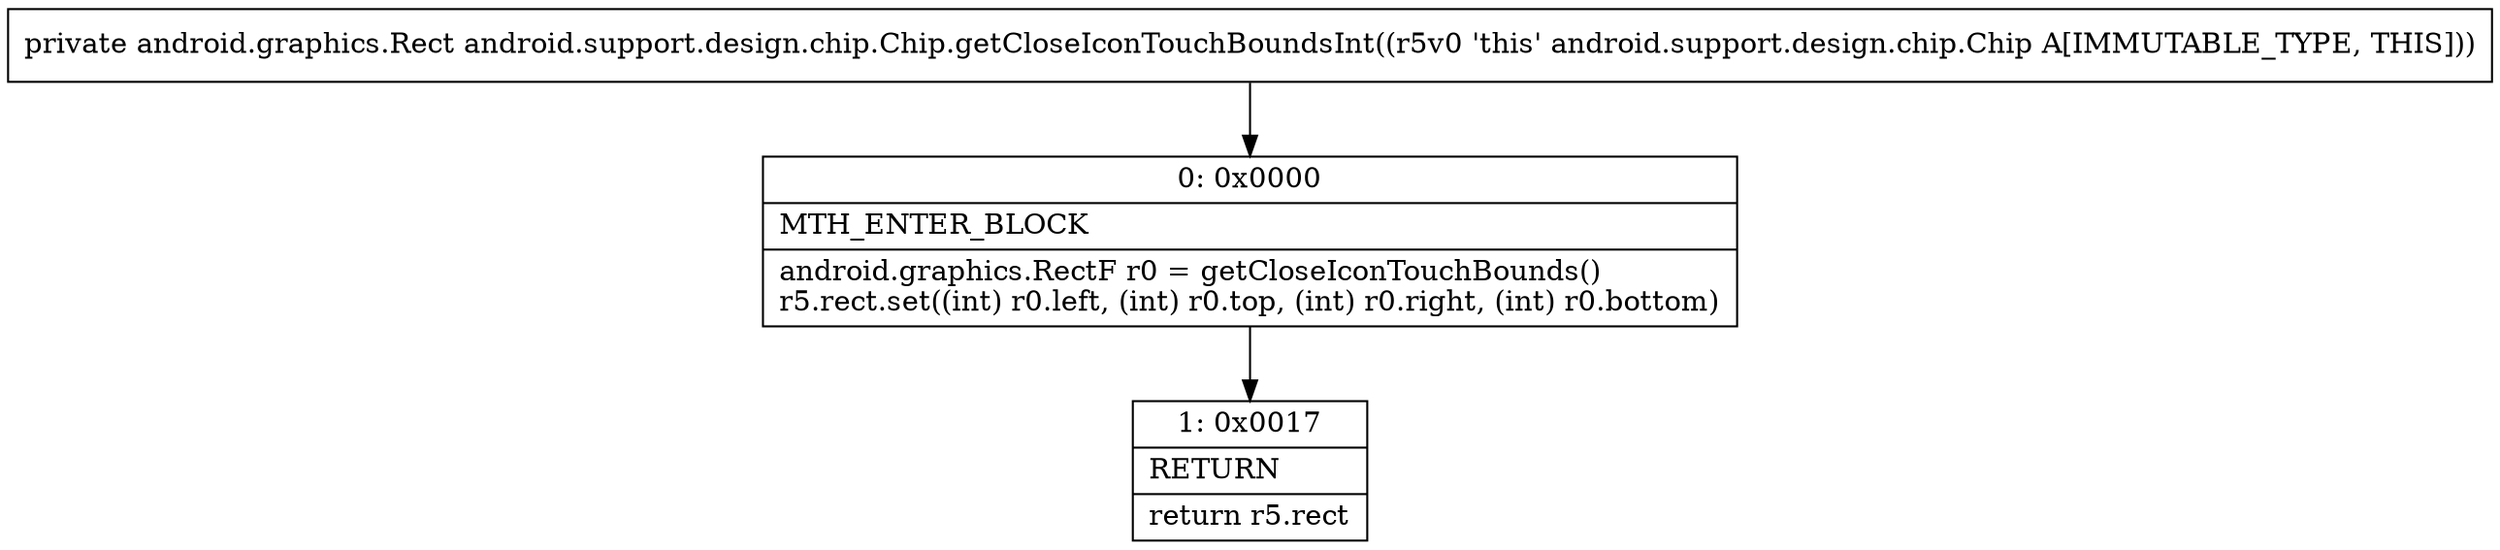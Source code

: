 digraph "CFG forandroid.support.design.chip.Chip.getCloseIconTouchBoundsInt()Landroid\/graphics\/Rect;" {
Node_0 [shape=record,label="{0\:\ 0x0000|MTH_ENTER_BLOCK\l|android.graphics.RectF r0 = getCloseIconTouchBounds()\lr5.rect.set((int) r0.left, (int) r0.top, (int) r0.right, (int) r0.bottom)\l}"];
Node_1 [shape=record,label="{1\:\ 0x0017|RETURN\l|return r5.rect\l}"];
MethodNode[shape=record,label="{private android.graphics.Rect android.support.design.chip.Chip.getCloseIconTouchBoundsInt((r5v0 'this' android.support.design.chip.Chip A[IMMUTABLE_TYPE, THIS])) }"];
MethodNode -> Node_0;
Node_0 -> Node_1;
}

